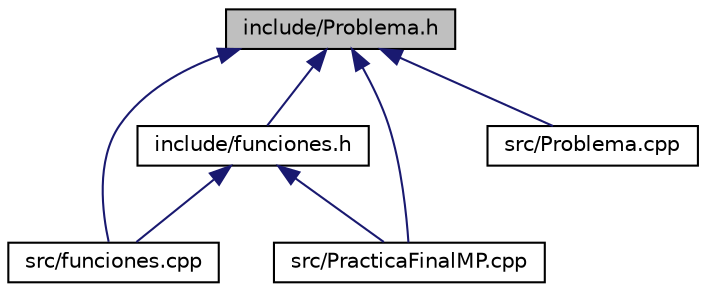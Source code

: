 digraph "include/Problema.h"
{
  edge [fontname="Helvetica",fontsize="10",labelfontname="Helvetica",labelfontsize="10"];
  node [fontname="Helvetica",fontsize="10",shape=record];
  Node1 [label="include/Problema.h",height=0.2,width=0.4,color="black", fillcolor="grey75", style="filled", fontcolor="black"];
  Node1 -> Node2 [dir="back",color="midnightblue",fontsize="10",style="solid",fontname="Helvetica"];
  Node2 [label="include/funciones.h",height=0.2,width=0.4,color="black", fillcolor="white", style="filled",URL="$funciones_8h.html"];
  Node2 -> Node3 [dir="back",color="midnightblue",fontsize="10",style="solid",fontname="Helvetica"];
  Node3 [label="src/funciones.cpp",height=0.2,width=0.4,color="black", fillcolor="white", style="filled",URL="$funciones_8cpp.html"];
  Node2 -> Node4 [dir="back",color="midnightblue",fontsize="10",style="solid",fontname="Helvetica"];
  Node4 [label="src/PracticaFinalMP.cpp",height=0.2,width=0.4,color="black", fillcolor="white", style="filled",URL="$_practica_final_m_p_8cpp.html",tooltip="Práctica Final Metodología de la Programación. Curso 2016/2017. "];
  Node1 -> Node3 [dir="back",color="midnightblue",fontsize="10",style="solid",fontname="Helvetica"];
  Node1 -> Node4 [dir="back",color="midnightblue",fontsize="10",style="solid",fontname="Helvetica"];
  Node1 -> Node5 [dir="back",color="midnightblue",fontsize="10",style="solid",fontname="Helvetica"];
  Node5 [label="src/Problema.cpp",height=0.2,width=0.4,color="black", fillcolor="white", style="filled",URL="$_problema_8cpp.html"];
}
